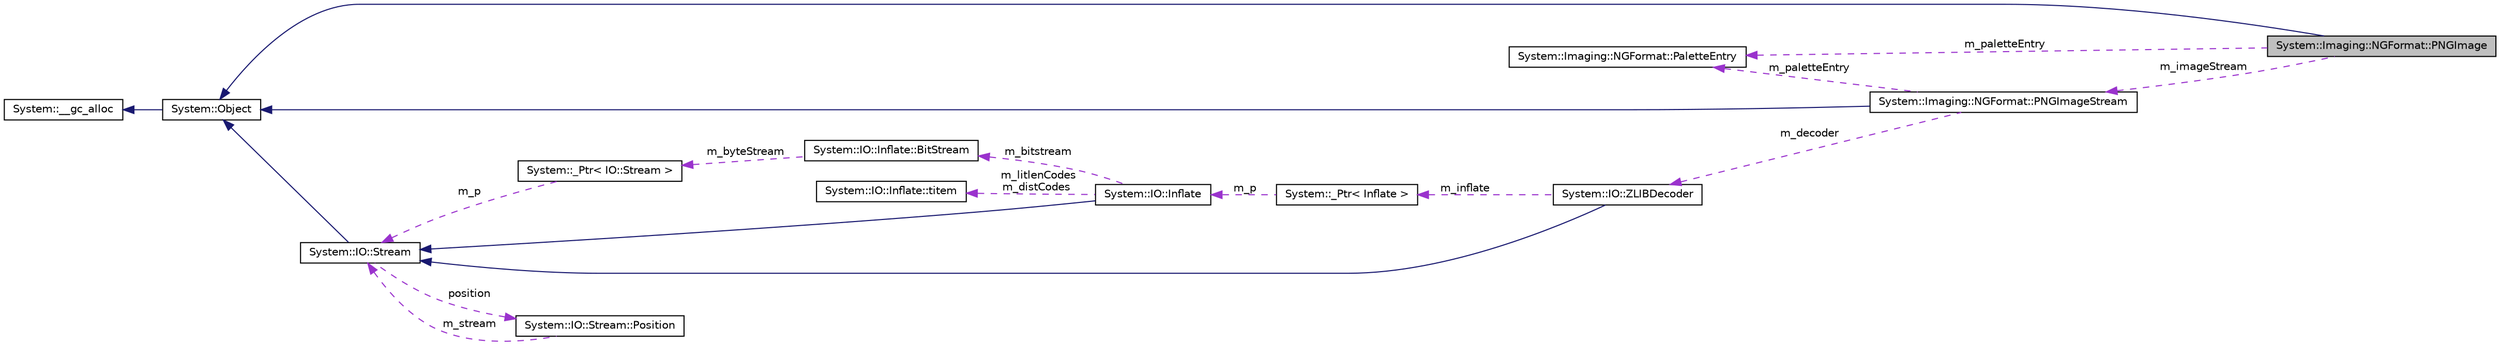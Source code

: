 digraph G
{
  edge [fontname="Helvetica",fontsize="10",labelfontname="Helvetica",labelfontsize="10"];
  node [fontname="Helvetica",fontsize="10",shape=record];
  rankdir="LR";
  Node1 [label="System::Imaging::NGFormat::PNGImage",height=0.2,width=0.4,color="black", fillcolor="grey75", style="filled" fontcolor="black"];
  Node2 -> Node1 [dir="back",color="midnightblue",fontsize="10",style="solid",fontname="Helvetica"];
  Node2 [label="System::Object",height=0.2,width=0.4,color="black", fillcolor="white", style="filled",URL="$class_system_1_1_object.html"];
  Node3 -> Node2 [dir="back",color="midnightblue",fontsize="10",style="solid",fontname="Helvetica"];
  Node3 [label="System::__gc_alloc",height=0.2,width=0.4,color="black", fillcolor="white", style="filled",URL="$class_system_1_1____gc__alloc.html"];
  Node4 -> Node1 [dir="back",color="darkorchid3",fontsize="10",style="dashed",label=" m_paletteEntry" ,fontname="Helvetica"];
  Node4 [label="System::Imaging::NGFormat::PaletteEntry",height=0.2,width=0.4,color="black", fillcolor="white", style="filled",URL="$struct_system_1_1_imaging_1_1_n_g_format_1_1_palette_entry.html"];
  Node5 -> Node1 [dir="back",color="darkorchid3",fontsize="10",style="dashed",label=" m_imageStream" ,fontname="Helvetica"];
  Node5 [label="System::Imaging::NGFormat::PNGImageStream",height=0.2,width=0.4,color="black", fillcolor="white", style="filled",URL="$class_system_1_1_imaging_1_1_n_g_format_1_1_p_n_g_image_stream.html"];
  Node2 -> Node5 [dir="back",color="midnightblue",fontsize="10",style="solid",fontname="Helvetica"];
  Node4 -> Node5 [dir="back",color="darkorchid3",fontsize="10",style="dashed",label=" m_paletteEntry" ,fontname="Helvetica"];
  Node6 -> Node5 [dir="back",color="darkorchid3",fontsize="10",style="dashed",label=" m_decoder" ,fontname="Helvetica"];
  Node6 [label="System::IO::ZLIBDecoder",height=0.2,width=0.4,color="black", fillcolor="white", style="filled",URL="$class_system_1_1_i_o_1_1_z_l_i_b_decoder.html"];
  Node7 -> Node6 [dir="back",color="midnightblue",fontsize="10",style="solid",fontname="Helvetica"];
  Node7 [label="System::IO::Stream",height=0.2,width=0.4,color="black", fillcolor="white", style="filled",URL="$class_system_1_1_i_o_1_1_stream.html"];
  Node2 -> Node7 [dir="back",color="midnightblue",fontsize="10",style="solid",fontname="Helvetica"];
  Node8 -> Node7 [dir="back",color="darkorchid3",fontsize="10",style="dashed",label=" position" ,fontname="Helvetica"];
  Node8 [label="System::IO::Stream::Position",height=0.2,width=0.4,color="black", fillcolor="white", style="filled",URL="$class_system_1_1_i_o_1_1_stream_1_1_position.html"];
  Node7 -> Node8 [dir="back",color="darkorchid3",fontsize="10",style="dashed",label=" m_stream" ,fontname="Helvetica"];
  Node9 -> Node6 [dir="back",color="darkorchid3",fontsize="10",style="dashed",label=" m_inflate" ,fontname="Helvetica"];
  Node9 [label="System::_Ptr\< Inflate \>",height=0.2,width=0.4,color="black", fillcolor="white", style="filled",URL="$class_system_1_1___ptr.html"];
  Node10 -> Node9 [dir="back",color="darkorchid3",fontsize="10",style="dashed",label=" m_p" ,fontname="Helvetica"];
  Node10 [label="System::IO::Inflate",height=0.2,width=0.4,color="black", fillcolor="white", style="filled",URL="$class_system_1_1_i_o_1_1_inflate.html"];
  Node7 -> Node10 [dir="back",color="midnightblue",fontsize="10",style="solid",fontname="Helvetica"];
  Node11 -> Node10 [dir="back",color="darkorchid3",fontsize="10",style="dashed",label=" m_litlenCodes\nm_distCodes" ,fontname="Helvetica"];
  Node11 [label="System::IO::Inflate::titem",height=0.2,width=0.4,color="black", fillcolor="white", style="filled",URL="$struct_system_1_1_i_o_1_1_inflate_1_1titem.html"];
  Node12 -> Node10 [dir="back",color="darkorchid3",fontsize="10",style="dashed",label=" m_bitstream" ,fontname="Helvetica"];
  Node12 [label="System::IO::Inflate::BitStream",height=0.2,width=0.4,color="black", fillcolor="white", style="filled",URL="$class_system_1_1_i_o_1_1_inflate_1_1_bit_stream.html"];
  Node13 -> Node12 [dir="back",color="darkorchid3",fontsize="10",style="dashed",label=" m_byteStream" ,fontname="Helvetica"];
  Node13 [label="System::_Ptr\< IO::Stream \>",height=0.2,width=0.4,color="black", fillcolor="white", style="filled",URL="$class_system_1_1___ptr.html"];
  Node7 -> Node13 [dir="back",color="darkorchid3",fontsize="10",style="dashed",label=" m_p" ,fontname="Helvetica"];
}
